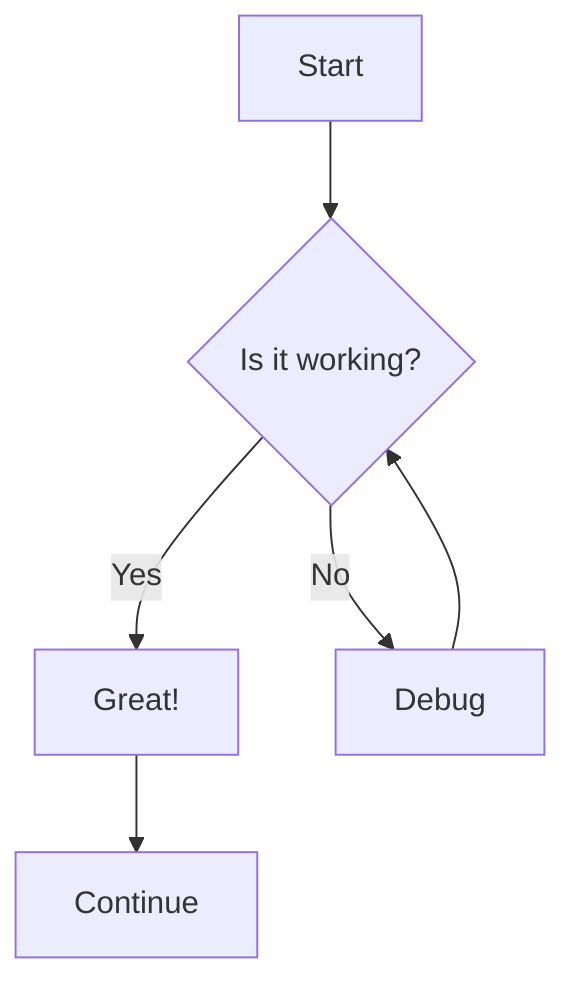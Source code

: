 graph TD;
    A[Start] --> B{Is it working?};
    B -->|Yes| C[Great!];
    B -->|No| D[Debug];
    C --> E[Continue];
    D --> B;